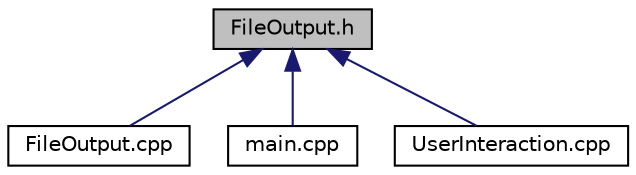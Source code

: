digraph "FileOutput.h"
{
  edge [fontname="Helvetica",fontsize="10",labelfontname="Helvetica",labelfontsize="10"];
  node [fontname="Helvetica",fontsize="10",shape=record];
  Node12 [label="FileOutput.h",height=0.2,width=0.4,color="black", fillcolor="grey75", style="filled", fontcolor="black"];
  Node12 -> Node13 [dir="back",color="midnightblue",fontsize="10",style="solid"];
  Node13 [label="FileOutput.cpp",height=0.2,width=0.4,color="black", fillcolor="white", style="filled",URL="$d7/d1e/FileOutput_8cpp.html"];
  Node12 -> Node14 [dir="back",color="midnightblue",fontsize="10",style="solid"];
  Node14 [label="main.cpp",height=0.2,width=0.4,color="black", fillcolor="white", style="filled",URL="$df/d0a/main_8cpp.html"];
  Node12 -> Node15 [dir="back",color="midnightblue",fontsize="10",style="solid"];
  Node15 [label="UserInteraction.cpp",height=0.2,width=0.4,color="black", fillcolor="white", style="filled",URL="$d4/d25/UserInteraction_8cpp.html"];
}
